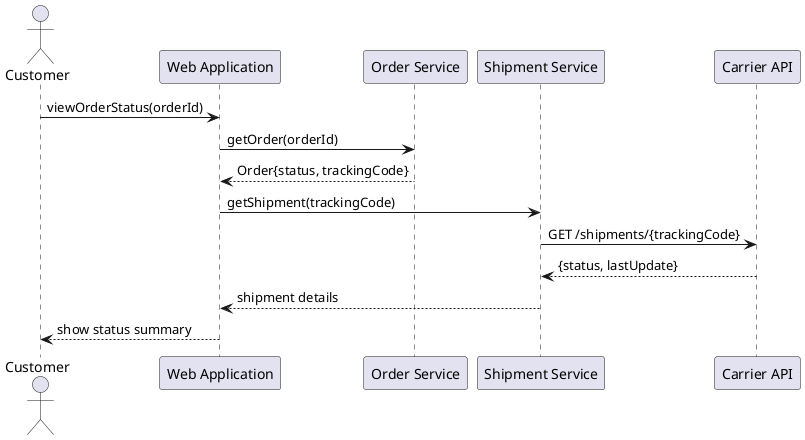 @startuml
actor Customer as Customer
participant "Web Application" as WebApp
participant "Order Service" as OrderService
participant "Shipment Service" as ShipmentService
participant "Carrier API" as Carrier

Customer -> WebApp : viewOrderStatus(orderId)
WebApp -> OrderService : getOrder(orderId)
OrderService --> WebApp : Order{status, trackingCode}
WebApp -> ShipmentService : getShipment(trackingCode)
ShipmentService -> Carrier : GET /shipments/{trackingCode}
Carrier --> ShipmentService : {status, lastUpdate}
ShipmentService --> WebApp : shipment details
WebApp --> Customer : show status summary

@enduml
